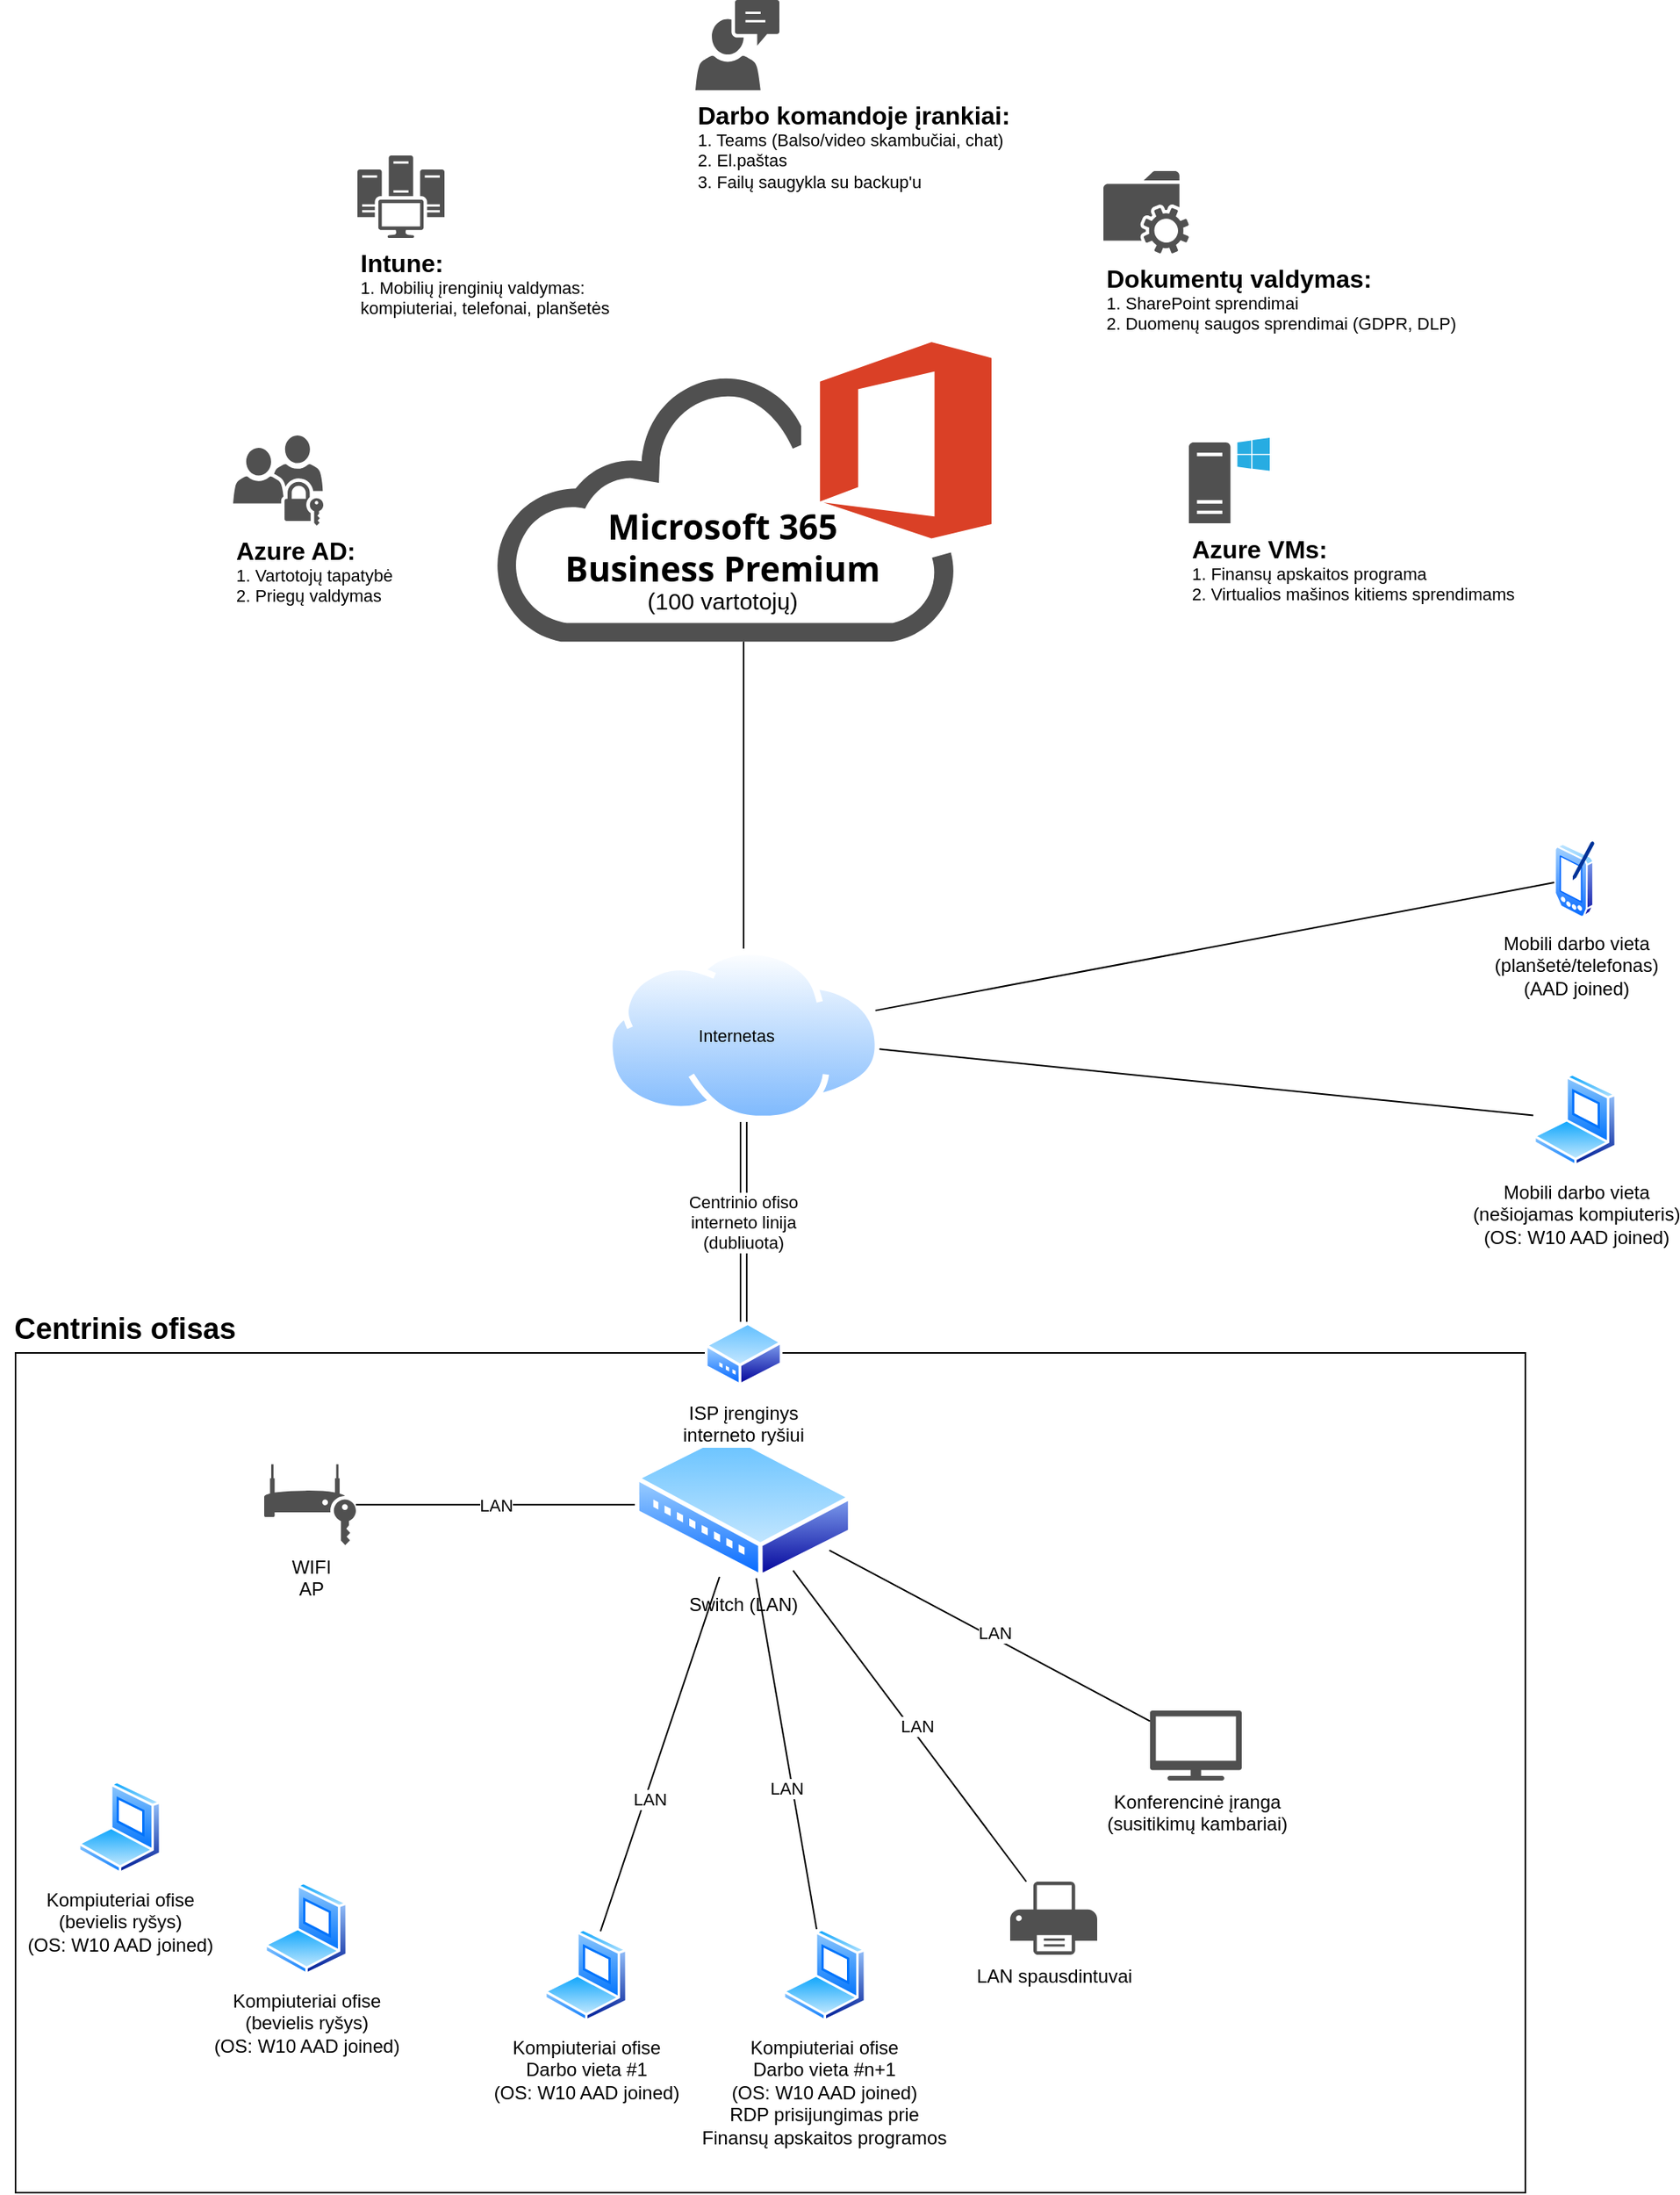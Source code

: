 <mxfile version="13.11.0" type="github">
  <diagram name="Page-1" id="e3a06f82-3646-2815-327d-82caf3d4e204">
    <mxGraphModel dx="1422" dy="2121" grid="1" gridSize="10" guides="1" tooltips="1" connect="1" arrows="1" fold="1" page="1" pageScale="1.5" pageWidth="1169" pageHeight="826" background="none" math="0" shadow="0">
      <root>
        <mxCell id="0" style=";html=1;" />
        <mxCell id="1" style=";html=1;" parent="0" />
        <mxCell id="Qnc5R-Qy2l6LQjeW2h2R-1" value="" style="aspect=fixed;perimeter=ellipsePerimeter;align=center;shadow=0;dashed=0;spacingTop=3;image;image=img/lib/active_directory/internet_cloud.svg;html=1;" vertex="1" parent="1">
          <mxGeometry x="700" y="300" width="176.98" height="111.5" as="geometry" />
        </mxCell>
        <mxCell id="Qnc5R-Qy2l6LQjeW2h2R-2" value="Mobili darbo vieta&lt;br&gt;(nešiojamas kompiuteris)&lt;br&gt;(OS: W10 AAD joined)" style="aspect=fixed;perimeter=ellipsePerimeter;html=1;align=center;shadow=0;dashed=0;spacingTop=3;image;image=img/lib/active_directory/laptop_client.svg;" vertex="1" parent="1">
          <mxGeometry x="1296.5" y="380" width="54" height="60" as="geometry" />
        </mxCell>
        <mxCell id="Qnc5R-Qy2l6LQjeW2h2R-3" value="Mobili darbo vieta&lt;br&gt;(planšetė/telefonas)&lt;br&gt;(AAD joined)" style="aspect=fixed;perimeter=ellipsePerimeter;html=1;align=center;shadow=0;dashed=0;spacingTop=3;image;image=img/lib/active_directory/pda.svg;" vertex="1" parent="1">
          <mxGeometry x="1310" y="230" width="27" height="50" as="geometry" />
        </mxCell>
        <mxCell id="Qnc5R-Qy2l6LQjeW2h2R-29" value="Centrinio ofiso &lt;br&gt;interneto linija&lt;br&gt;(dubliuota)" style="edgeStyle=orthogonalEdgeStyle;rounded=0;orthogonalLoop=1;jettySize=auto;html=1;startFill=0;endArrow=none;endFill=0;strokeColor=#000000;shape=link;" edge="1" parent="1" source="Qnc5R-Qy2l6LQjeW2h2R-12" target="Qnc5R-Qy2l6LQjeW2h2R-1">
          <mxGeometry relative="1" as="geometry" />
        </mxCell>
        <mxCell id="Qnc5R-Qy2l6LQjeW2h2R-34" value="" style="endArrow=none;html=1;strokeColor=#000000;" edge="1" parent="1">
          <mxGeometry width="50" height="50" relative="1" as="geometry">
            <mxPoint x="700" y="670" as="sourcePoint" />
            <mxPoint x="750" y="620" as="targetPoint" />
          </mxGeometry>
        </mxCell>
        <mxCell id="Qnc5R-Qy2l6LQjeW2h2R-35" value="" style="endArrow=none;html=1;strokeColor=#000000;" edge="1" parent="1">
          <mxGeometry width="50" height="50" relative="1" as="geometry">
            <mxPoint x="700" y="670" as="sourcePoint" />
            <mxPoint x="750" y="620" as="targetPoint" />
          </mxGeometry>
        </mxCell>
        <mxCell id="Qnc5R-Qy2l6LQjeW2h2R-31" value="" style="rounded=0;whiteSpace=wrap;html=1;fontSize=11;" vertex="1" parent="1">
          <mxGeometry x="320" y="560" width="971.49" height="540" as="geometry" />
        </mxCell>
        <mxCell id="Qnc5R-Qy2l6LQjeW2h2R-4" value="Switch (LAN)" style="aspect=fixed;perimeter=ellipsePerimeter;html=1;align=center;shadow=0;dashed=0;spacingTop=3;image;image=img/lib/active_directory/wiring_hub.svg;" vertex="1" parent="1">
          <mxGeometry x="718.49" y="610" width="140" height="95.2" as="geometry" />
        </mxCell>
        <mxCell id="Qnc5R-Qy2l6LQjeW2h2R-8" value="" style="rounded=0;orthogonalLoop=1;jettySize=auto;html=1;startFill=0;endFill=0;anchorPointDirection=0;endArrow=none;" edge="1" parent="1" source="Qnc5R-Qy2l6LQjeW2h2R-5" target="Qnc5R-Qy2l6LQjeW2h2R-4">
          <mxGeometry x="400" y="520" as="geometry" />
        </mxCell>
        <mxCell id="Qnc5R-Qy2l6LQjeW2h2R-26" value="LAN" style="edgeLabel;html=1;align=center;verticalAlign=middle;resizable=0;points=[];" vertex="1" connectable="0" parent="Qnc5R-Qy2l6LQjeW2h2R-8">
          <mxGeometry x="-0.179" relative="1" as="geometry">
            <mxPoint y="8" as="offset" />
          </mxGeometry>
        </mxCell>
        <mxCell id="Qnc5R-Qy2l6LQjeW2h2R-5" value="Kompiuteriai ofise&lt;br&gt;Darbo vieta #1&lt;br&gt;(OS: W10 AAD joined)" style="aspect=fixed;perimeter=ellipsePerimeter;html=1;align=center;shadow=0;dashed=0;spacingTop=3;image;image=img/lib/active_directory/laptop_client.svg;" vertex="1" parent="1">
          <mxGeometry x="660" y="930" width="54" height="60" as="geometry" />
        </mxCell>
        <mxCell id="Qnc5R-Qy2l6LQjeW2h2R-9" value="LAN" style="rounded=0;orthogonalLoop=1;jettySize=auto;html=1;startFill=0;endFill=0;anchorPointDirection=0;elbow=vertical;endSize=0;startSize=0;endArrow=none;" edge="1" parent="1" source="Qnc5R-Qy2l6LQjeW2h2R-6" target="Qnc5R-Qy2l6LQjeW2h2R-4">
          <mxGeometry as="geometry">
            <mxPoint y="22" as="offset" />
          </mxGeometry>
        </mxCell>
        <mxCell id="Qnc5R-Qy2l6LQjeW2h2R-6" value="Kompiuteriai ofise&lt;br&gt;Darbo vieta #n+1&lt;br&gt;(OS: W10 AAD joined)&lt;br&gt;RDP prisijungimas prie &lt;br&gt;Finansų apskaitos programos" style="aspect=fixed;perimeter=ellipsePerimeter;html=1;align=center;shadow=0;dashed=0;spacingTop=3;image;image=img/lib/active_directory/laptop_client.svg;" vertex="1" parent="1">
          <mxGeometry x="813.49" y="930" width="54" height="60" as="geometry" />
        </mxCell>
        <mxCell id="Qnc5R-Qy2l6LQjeW2h2R-7" value="Kompiuteriai ofise&lt;br&gt;(bevielis ryšys)&lt;br&gt;(OS: W10 AAD joined)" style="aspect=fixed;perimeter=ellipsePerimeter;html=1;align=center;shadow=0;dashed=0;spacingTop=3;image;image=img/lib/active_directory/laptop_client.svg;" vertex="1" parent="1">
          <mxGeometry x="480" y="900" width="54" height="60" as="geometry" />
        </mxCell>
        <mxCell id="Qnc5R-Qy2l6LQjeW2h2R-12" value="ISP įrenginys&lt;br&gt;interneto ryšiui" style="aspect=fixed;perimeter=ellipsePerimeter;html=1;align=center;shadow=0;dashed=0;spacingTop=3;image;image=img/lib/active_directory/modem.svg;" vertex="1" parent="1">
          <mxGeometry x="763.49" y="540" width="50" height="41.5" as="geometry" />
        </mxCell>
        <mxCell id="Qnc5R-Qy2l6LQjeW2h2R-13" value="LAN spausdintuvai" style="pointerEvents=1;shadow=0;dashed=0;html=1;strokeColor=none;fillColor=#505050;labelPosition=center;verticalLabelPosition=bottom;verticalAlign=top;outlineConnect=0;align=center;shape=mxgraph.office.devices.printer;" vertex="1" parent="1">
          <mxGeometry x="960" y="900" width="56" height="47" as="geometry" />
        </mxCell>
        <object label="LAN" placeholders="1" id="Qnc5R-Qy2l6LQjeW2h2R-18">
          <mxCell style="edgeStyle=orthogonalEdgeStyle;rounded=0;orthogonalLoop=1;jettySize=auto;html=1;endArrow=none;endFill=0;" edge="1" parent="1" source="Qnc5R-Qy2l6LQjeW2h2R-14" target="Qnc5R-Qy2l6LQjeW2h2R-4">
            <mxGeometry x="400" y="520" as="geometry" />
          </mxCell>
        </object>
        <mxCell id="Qnc5R-Qy2l6LQjeW2h2R-14" value="WIFI&lt;br&gt;AP" style="pointerEvents=1;shadow=0;dashed=0;html=1;strokeColor=none;fillColor=#505050;labelPosition=center;verticalLabelPosition=bottom;verticalAlign=top;outlineConnect=0;align=center;shape=mxgraph.office.devices.session_border_controller;movableLabel=1;" vertex="1" parent="1">
          <mxGeometry x="480" y="631.6" width="59" height="52" as="geometry" />
        </mxCell>
        <mxCell id="Qnc5R-Qy2l6LQjeW2h2R-24" value="LAN" style="rounded=0;orthogonalLoop=1;jettySize=auto;html=1;endArrow=none;endFill=0;" edge="1" parent="1" source="Qnc5R-Qy2l6LQjeW2h2R-15" target="Qnc5R-Qy2l6LQjeW2h2R-4">
          <mxGeometry as="geometry">
            <mxPoint x="3" y="-2" as="offset" />
          </mxGeometry>
        </mxCell>
        <mxCell id="Qnc5R-Qy2l6LQjeW2h2R-15" value="Konferencinė įranga&lt;br&gt;(susitikimų kambariai)" style="pointerEvents=1;shadow=0;dashed=0;html=1;strokeColor=none;fillColor=#505050;labelPosition=center;verticalLabelPosition=bottom;verticalAlign=top;outlineConnect=0;align=center;shape=mxgraph.office.devices.tv;" vertex="1" parent="1">
          <mxGeometry x="1050" y="790" width="59" height="45" as="geometry" />
        </mxCell>
        <mxCell id="Qnc5R-Qy2l6LQjeW2h2R-39" value="Centrinis ofisas" style="text;html=1;align=center;verticalAlign=middle;resizable=0;points=[];autosize=1;fontSize=19;fontStyle=1" vertex="1" parent="1">
          <mxGeometry x="310" y="530" width="160" height="30" as="geometry" />
        </mxCell>
        <mxCell id="Qnc5R-Qy2l6LQjeW2h2R-42" value="" style="shape=image;html=1;verticalAlign=top;verticalLabelPosition=bottom;labelBackgroundColor=#ffffff;imageAspect=0;aspect=fixed;image=https://cdn1.iconfinder.com/data/icons/computer-hardware-cute-style-vol-2/52/wifi__wireless__internet__network__signal__connection__router-128.png;fontSize=19;" vertex="1" parent="1">
          <mxGeometry x="490" y="850" width="50" height="50" as="geometry" />
        </mxCell>
        <mxCell id="Qnc5R-Qy2l6LQjeW2h2R-43" value="" style="shape=image;html=1;verticalAlign=top;verticalLabelPosition=bottom;labelBackgroundColor=#ffffff;imageAspect=0;aspect=fixed;image=https://cdn1.iconfinder.com/data/icons/computer-hardware-cute-style-vol-2/52/wifi__wireless__internet__network__signal__connection__router-128.png;fontSize=19;rotation=-180;" vertex="1" parent="1">
          <mxGeometry x="484.5" y="720" width="50" height="50" as="geometry" />
        </mxCell>
        <mxCell id="Qnc5R-Qy2l6LQjeW2h2R-44" value="Kompiuteriai ofise&lt;br&gt;(bevielis ryšys)&lt;br&gt;(OS: W10 AAD joined)" style="aspect=fixed;perimeter=ellipsePerimeter;html=1;align=center;shadow=0;dashed=0;spacingTop=3;image;image=img/lib/active_directory/laptop_client.svg;" vertex="1" parent="1">
          <mxGeometry x="360" y="835" width="54" height="60" as="geometry" />
        </mxCell>
        <mxCell id="Qnc5R-Qy2l6LQjeW2h2R-45" value="" style="shape=image;html=1;verticalAlign=top;verticalLabelPosition=bottom;labelBackgroundColor=#ffffff;imageAspect=0;aspect=fixed;image=https://cdn1.iconfinder.com/data/icons/computer-hardware-cute-style-vol-2/52/wifi__wireless__internet__network__signal__connection__router-128.png;fontSize=19;rotation=30;" vertex="1" parent="1">
          <mxGeometry x="390" y="800" width="50" height="50" as="geometry" />
        </mxCell>
        <mxCell id="Qnc5R-Qy2l6LQjeW2h2R-46" value="&lt;font style=&quot;font-size: 11px;&quot;&gt;LAN&lt;/font&gt;" style="endArrow=none;html=1;strokeColor=#000000;fontSize=11;" edge="1" parent="1" source="Qnc5R-Qy2l6LQjeW2h2R-13" target="Qnc5R-Qy2l6LQjeW2h2R-4">
          <mxGeometry x="-0.022" y="-4" width="50" height="50" relative="1" as="geometry">
            <mxPoint x="700" y="670" as="sourcePoint" />
            <mxPoint x="750" y="620" as="targetPoint" />
            <mxPoint as="offset" />
          </mxGeometry>
        </mxCell>
        <mxCell id="Qnc5R-Qy2l6LQjeW2h2R-48" value="" style="endArrow=none;html=1;strokeColor=#000000;fontSize=11;" edge="1" parent="1" source="Qnc5R-Qy2l6LQjeW2h2R-1" target="Qnc5R-Qy2l6LQjeW2h2R-3">
          <mxGeometry width="50" height="50" relative="1" as="geometry">
            <mxPoint x="700" y="360" as="sourcePoint" />
            <mxPoint x="750" y="310" as="targetPoint" />
          </mxGeometry>
        </mxCell>
        <mxCell id="Qnc5R-Qy2l6LQjeW2h2R-49" value="" style="endArrow=none;html=1;strokeColor=#000000;fontSize=11;" edge="1" parent="1" source="Qnc5R-Qy2l6LQjeW2h2R-1" target="Qnc5R-Qy2l6LQjeW2h2R-2">
          <mxGeometry width="50" height="50" relative="1" as="geometry">
            <mxPoint x="700" y="360" as="sourcePoint" />
            <mxPoint x="750" y="310" as="targetPoint" />
          </mxGeometry>
        </mxCell>
        <mxCell id="Qnc5R-Qy2l6LQjeW2h2R-50" value="Internetas" style="text;html=1;strokeColor=none;fillColor=none;align=center;verticalAlign=middle;whiteSpace=wrap;rounded=0;fontSize=11;" vertex="1" parent="1">
          <mxGeometry x="764.49" y="345.75" width="40" height="20" as="geometry" />
        </mxCell>
        <mxCell id="Qnc5R-Qy2l6LQjeW2h2R-51" value="" style="pointerEvents=1;shadow=0;dashed=0;html=1;strokeColor=none;fillColor=#505050;labelPosition=center;verticalLabelPosition=bottom;outlineConnect=0;verticalAlign=top;align=center;shape=mxgraph.office.clouds.office_365;fontSize=11;" vertex="1" parent="1">
          <mxGeometry x="628.99" y="-90" width="318.99" height="192.66" as="geometry" />
        </mxCell>
        <mxCell id="Qnc5R-Qy2l6LQjeW2h2R-52" value="" style="endArrow=none;html=1;strokeColor=#000000;fontSize=11;" edge="1" parent="1" source="Qnc5R-Qy2l6LQjeW2h2R-1" target="Qnc5R-Qy2l6LQjeW2h2R-51">
          <mxGeometry width="50" height="50" relative="1" as="geometry">
            <mxPoint x="700" y="250" as="sourcePoint" />
            <mxPoint x="750" y="200" as="targetPoint" />
          </mxGeometry>
        </mxCell>
        <mxCell id="Qnc5R-Qy2l6LQjeW2h2R-53" value="&lt;font style=&quot;font-size: 16px&quot;&gt;&lt;b&gt;Azure VMs:&lt;/b&gt;&lt;/font&gt;&lt;br&gt;1.&amp;nbsp;Finansų apskaitos programa&lt;br&gt;2. Virtualios mašinos kitiems sprendimams" style="pointerEvents=1;shadow=0;dashed=0;html=1;strokeColor=none;fillColor=#505050;labelPosition=center;verticalLabelPosition=bottom;verticalAlign=top;outlineConnect=0;align=left;shape=mxgraph.office.servers.windows_server;fontSize=11;" vertex="1" parent="1">
          <mxGeometry x="1075" y="-28.5" width="52" height="55" as="geometry" />
        </mxCell>
        <mxCell id="Qnc5R-Qy2l6LQjeW2h2R-54" value="&lt;div style=&quot;&quot;&gt;&lt;span&gt;&lt;font style=&quot;font-size: 16px&quot;&gt;&lt;b&gt;Azure AD:&lt;/b&gt;&lt;/font&gt;&lt;/span&gt;&lt;/div&gt;&lt;div style=&quot;&quot;&gt;&lt;span&gt;1. Vartotojų tapatybė&lt;/span&gt;&lt;/div&gt;&lt;div style=&quot;&quot;&gt;&lt;span&gt;2. Priegų valdymas&lt;/span&gt;&lt;/div&gt;" style="pointerEvents=1;shadow=0;dashed=0;html=1;strokeColor=none;fillColor=#505050;labelPosition=center;verticalLabelPosition=bottom;verticalAlign=top;outlineConnect=0;align=left;shape=mxgraph.office.servers.universal_security_group;fontSize=11;" vertex="1" parent="1">
          <mxGeometry x="460" y="-30" width="58" height="58" as="geometry" />
        </mxCell>
        <mxCell id="Qnc5R-Qy2l6LQjeW2h2R-55" value="&lt;div style=&quot;&quot;&gt;&lt;span&gt;&lt;font style=&quot;font-size: 16px&quot;&gt;&lt;b&gt;Intune:&lt;/b&gt;&lt;/font&gt;&lt;/span&gt;&lt;/div&gt;&lt;div style=&quot;&quot;&gt;&lt;span&gt;1. Mobilių įrenginių valdymas:&lt;/span&gt;&lt;/div&gt;&lt;div style=&quot;&quot;&gt;&lt;span&gt;kompiuteriai, telefonai, planšetės&lt;/span&gt;&lt;/div&gt;" style="pointerEvents=1;shadow=0;dashed=0;html=1;strokeColor=none;fillColor=#505050;labelPosition=center;verticalLabelPosition=bottom;verticalAlign=top;outlineConnect=0;align=left;shape=mxgraph.office.servers.scom;fontSize=11;" vertex="1" parent="1">
          <mxGeometry x="540" y="-210" width="56" height="53" as="geometry" />
        </mxCell>
        <mxCell id="Qnc5R-Qy2l6LQjeW2h2R-56" value="&lt;h1 class=&quot;ow-prod-name ow-headinghelper-1 &quot; style=&quot;box-sizing: inherit; margin: 0px; font-family: &amp;quot;segoe ui&amp;quot;, segoeui, &amp;quot;helvetica neue&amp;quot;, helvetica, arial, sans-serif;&quot;&gt;&lt;font style=&quot;font-size: 22px&quot;&gt;Microsoft 365 Business Premium&lt;/font&gt;&lt;/h1&gt;&lt;div&gt;&lt;font style=&quot;font-size: 15px&quot;&gt;(100 vartotojų)&lt;/font&gt;&lt;/div&gt;" style="text;html=1;strokeColor=none;fillColor=none;align=center;verticalAlign=middle;whiteSpace=wrap;rounded=0;fontSize=11;labelBackgroundColor=none;" vertex="1" parent="1">
          <mxGeometry x="660" y="40" width="230" height="20" as="geometry" />
        </mxCell>
        <mxCell id="Qnc5R-Qy2l6LQjeW2h2R-60" value="&lt;font&gt;&lt;b&gt;&lt;font style=&quot;font-size: 16px&quot;&gt;Darbo komandoje įrankiai:&lt;/font&gt;&lt;/b&gt;&lt;br&gt;&lt;/font&gt;&lt;font style=&quot;font-size: 11px&quot;&gt;1. Teams (Balso/video skambučiai, chat)&lt;br&gt;2. El.paštas&lt;br&gt;3. Failų saugykla su backup&#39;u&lt;/font&gt;" style="pointerEvents=1;shadow=0;dashed=0;html=1;strokeColor=none;fillColor=#505050;labelPosition=center;verticalLabelPosition=bottom;verticalAlign=top;outlineConnect=0;align=left;shape=mxgraph.office.users.communications;labelBackgroundColor=none;fontSize=11;" vertex="1" parent="1">
          <mxGeometry x="757.49" y="-310" width="54" height="58" as="geometry" />
        </mxCell>
        <mxCell id="Qnc5R-Qy2l6LQjeW2h2R-63" value="&lt;div style=&quot;&quot;&gt;&lt;span&gt;&lt;b&gt;&lt;font style=&quot;font-size: 16px&quot;&gt;Dokumentų valdymas:&lt;/font&gt;&lt;/b&gt;&lt;/span&gt;&lt;/div&gt;&lt;div style=&quot;&quot;&gt;&lt;span&gt;1. SharePoint sprendimai&lt;/span&gt;&lt;/div&gt;&lt;div style=&quot;&quot;&gt;&lt;span&gt;2. Duomenų saugos sprendimai (GDPR, DLP)&lt;/span&gt;&lt;/div&gt;" style="pointerEvents=1;shadow=0;dashed=0;html=1;strokeColor=none;fillColor=#505050;labelPosition=center;verticalLabelPosition=bottom;verticalAlign=top;outlineConnect=0;align=left;shape=mxgraph.office.services.network_file_share_service;labelBackgroundColor=none;fontSize=11;" vertex="1" parent="1">
          <mxGeometry x="1020" y="-200" width="55" height="53" as="geometry" />
        </mxCell>
      </root>
    </mxGraphModel>
  </diagram>
</mxfile>

